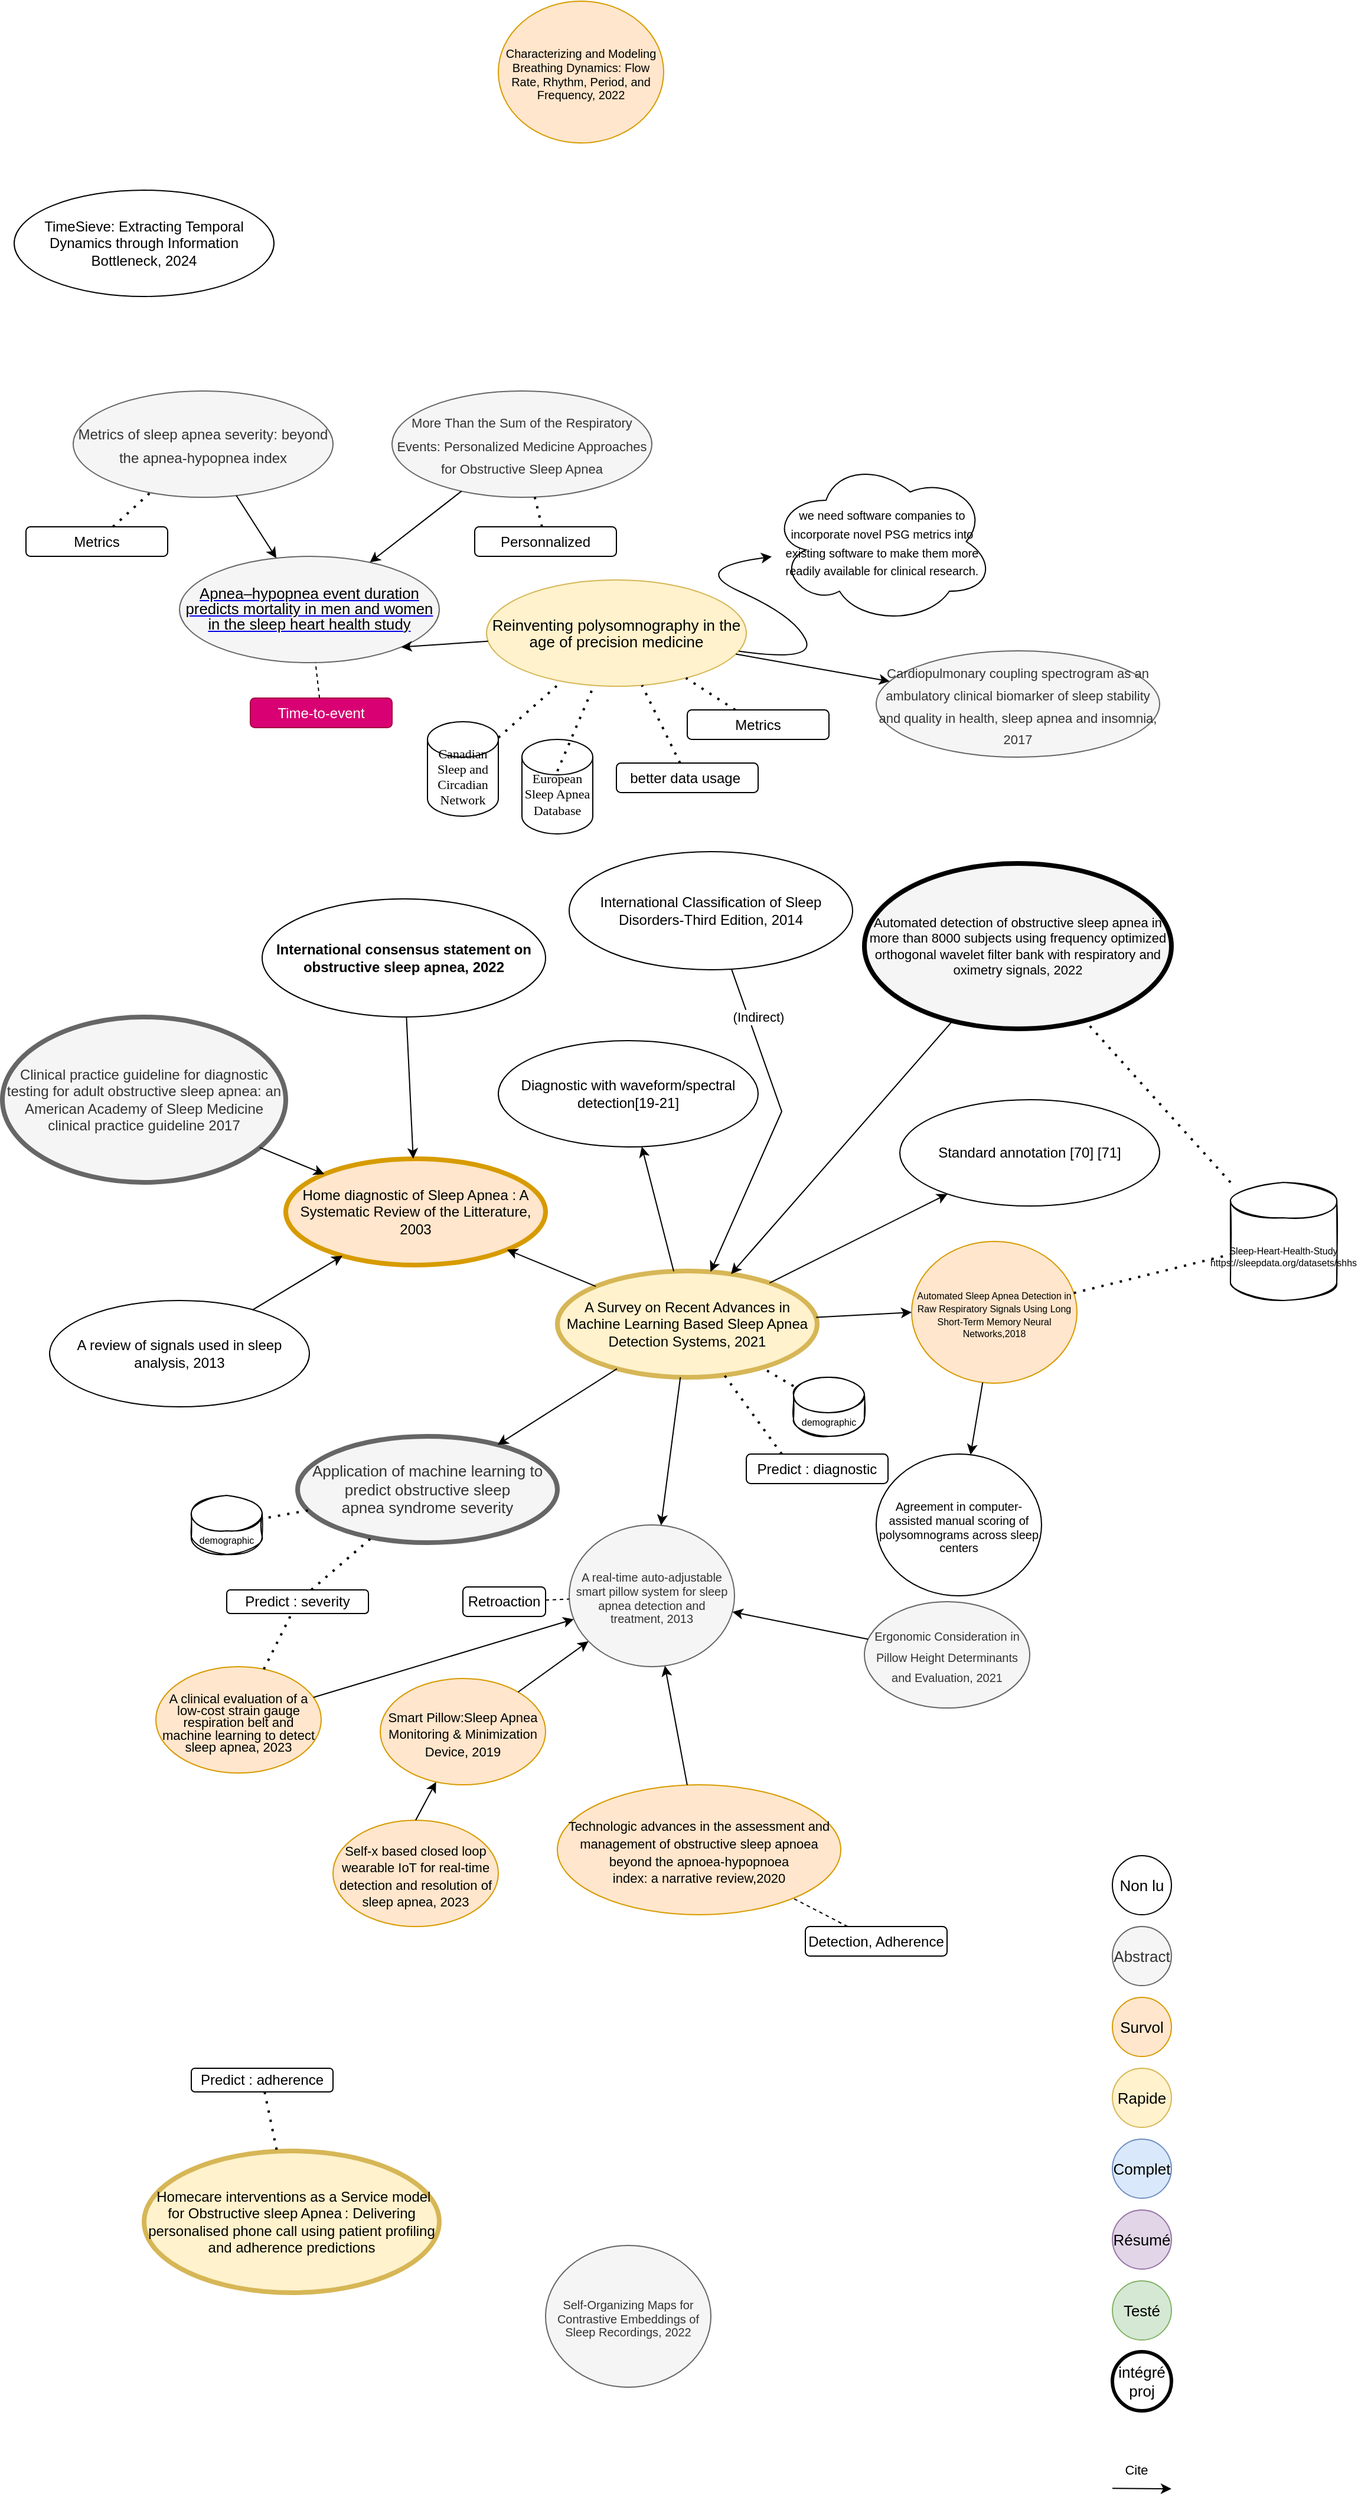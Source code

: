 <mxfile version="24.6.4" type="device">
  <diagram name="Page-1" id="ad52d381-51e7-2e0d-a935-2d0ddd2fd229">
    <mxGraphModel dx="1118" dy="1964" grid="1" gridSize="10" guides="1" tooltips="1" connect="1" arrows="1" fold="1" page="1" pageScale="1" pageWidth="1100" pageHeight="850" background="none" math="0" shadow="0">
      <root>
        <mxCell id="0" />
        <mxCell id="1" parent="0" />
        <mxCell id="2qFLCFtwBSNQnZVzGPH8-1" value="&lt;div style=&quot;font-size: 13px;&quot;&gt;&lt;font style=&quot;font-size: 13px;&quot;&gt;Application of machine learning to&lt;/font&gt;&lt;/div&gt;&lt;div style=&quot;font-size: 13px;&quot;&gt;&lt;font style=&quot;font-size: 13px;&quot;&gt;predict obstructive sleep&lt;/font&gt;&lt;/div&gt;&lt;div style=&quot;font-size: 13px;&quot;&gt;&lt;font style=&quot;font-size: 13px;&quot;&gt;apnea syndrome severity&lt;/font&gt;&lt;/div&gt;" style="ellipse;whiteSpace=wrap;html=1;fillColor=#f5f5f5;fontColor=#333333;strokeColor=#666666;shadow=0;strokeWidth=4;" parent="1" vertex="1">
          <mxGeometry x="290" y="565" width="220" height="90" as="geometry" />
        </mxCell>
        <mxCell id="2qFLCFtwBSNQnZVzGPH8-2" value="Predict : severity" style="rounded=1;whiteSpace=wrap;html=1;" parent="1" vertex="1">
          <mxGeometry x="230" y="695" width="120" height="20" as="geometry" />
        </mxCell>
        <mxCell id="2qFLCFtwBSNQnZVzGPH8-5" value="" style="endArrow=none;dashed=1;html=1;dashPattern=1 3;strokeWidth=2;rounded=0;" parent="1" source="2qFLCFtwBSNQnZVzGPH8-2" target="2qFLCFtwBSNQnZVzGPH8-1" edge="1">
          <mxGeometry width="50" height="50" relative="1" as="geometry">
            <mxPoint x="320" y="685" as="sourcePoint" />
            <mxPoint x="350" y="655" as="targetPoint" />
          </mxGeometry>
        </mxCell>
        <mxCell id="2qFLCFtwBSNQnZVzGPH8-7" value="Non lu" style="ellipse;whiteSpace=wrap;html=1;fontSize=13;" parent="1" vertex="1">
          <mxGeometry x="980" y="920" width="50" height="50" as="geometry" />
        </mxCell>
        <mxCell id="2qFLCFtwBSNQnZVzGPH8-8" value="Abstract" style="ellipse;whiteSpace=wrap;html=1;fontSize=13;fillColor=#f5f5f5;fontColor=#333333;strokeColor=#666666;" parent="1" vertex="1">
          <mxGeometry x="980" y="980" width="50" height="50" as="geometry" />
        </mxCell>
        <mxCell id="2qFLCFtwBSNQnZVzGPH8-9" value="Rapide" style="ellipse;whiteSpace=wrap;html=1;fontSize=13;fillColor=#fff2cc;strokeColor=#d6b656;" parent="1" vertex="1">
          <mxGeometry x="980" y="1100" width="50" height="50" as="geometry" />
        </mxCell>
        <mxCell id="2qFLCFtwBSNQnZVzGPH8-10" value="Complet" style="ellipse;whiteSpace=wrap;html=1;fontSize=13;fillColor=#dae8fc;strokeColor=#6c8ebf;" parent="1" vertex="1">
          <mxGeometry x="980" y="1160" width="50" height="50" as="geometry" />
        </mxCell>
        <mxCell id="2qFLCFtwBSNQnZVzGPH8-11" value="Résumé" style="ellipse;whiteSpace=wrap;html=1;fontSize=13;fillColor=#e1d5e7;strokeColor=#9673a6;" parent="1" vertex="1">
          <mxGeometry x="980" y="1220" width="50" height="50" as="geometry" />
        </mxCell>
        <mxCell id="2qFLCFtwBSNQnZVzGPH8-12" value="Testé" style="ellipse;whiteSpace=wrap;html=1;fontSize=13;fillColor=#d5e8d4;strokeColor=#82b366;" parent="1" vertex="1">
          <mxGeometry x="980" y="1280" width="50" height="50" as="geometry" />
        </mxCell>
        <mxCell id="2qFLCFtwBSNQnZVzGPH8-14" value="&lt;div style=&quot;&quot;&gt;A Survey on Recent Advances in Machine Learning Based Sleep Apnea Detection Systems, 2021&lt;br&gt;&lt;/div&gt;" style="ellipse;whiteSpace=wrap;html=1;shadow=0;fillColor=#fff2cc;strokeColor=#d6b656;strokeWidth=4;" parent="1" vertex="1">
          <mxGeometry x="510" y="425" width="220" height="90" as="geometry" />
        </mxCell>
        <mxCell id="2qFLCFtwBSNQnZVzGPH8-15" value="Predict : diagnostic" style="rounded=1;whiteSpace=wrap;html=1;" parent="1" vertex="1">
          <mxGeometry x="670" y="580" width="120" height="25" as="geometry" />
        </mxCell>
        <mxCell id="2qFLCFtwBSNQnZVzGPH8-16" value="" style="endArrow=none;dashed=1;html=1;dashPattern=1 3;strokeWidth=2;rounded=0;fontSize=13;exitX=0.25;exitY=0;exitDx=0;exitDy=0;" parent="1" source="2qFLCFtwBSNQnZVzGPH8-15" target="2qFLCFtwBSNQnZVzGPH8-14" edge="1">
          <mxGeometry width="50" height="50" relative="1" as="geometry">
            <mxPoint x="595" y="555" as="sourcePoint" />
            <mxPoint x="645" y="505" as="targetPoint" />
          </mxGeometry>
        </mxCell>
        <mxCell id="2qFLCFtwBSNQnZVzGPH8-18" value="" style="endArrow=classic;html=1;rounded=0;fontSize=13;" parent="1" source="2qFLCFtwBSNQnZVzGPH8-14" target="2qFLCFtwBSNQnZVzGPH8-1" edge="1">
          <mxGeometry width="50" height="50" relative="1" as="geometry">
            <mxPoint x="310" y="515" as="sourcePoint" />
            <mxPoint x="360" y="465" as="targetPoint" />
          </mxGeometry>
        </mxCell>
        <mxCell id="2qFLCFtwBSNQnZVzGPH8-23" value="demographic" style="shape=cylinder3;whiteSpace=wrap;html=1;boundedLbl=1;backgroundOutline=1;size=15;shadow=0;sketch=1;fontSize=8;fillColor=default;gradientColor=none;" parent="1" vertex="1">
          <mxGeometry x="200" y="615" width="60" height="50" as="geometry" />
        </mxCell>
        <mxCell id="2qFLCFtwBSNQnZVzGPH8-24" value="" style="endArrow=none;dashed=1;html=1;dashPattern=1 3;strokeWidth=2;rounded=0;fontSize=8;" parent="1" source="2qFLCFtwBSNQnZVzGPH8-1" target="2qFLCFtwBSNQnZVzGPH8-23" edge="1">
          <mxGeometry width="50" height="50" relative="1" as="geometry">
            <mxPoint x="219.289" y="660" as="sourcePoint" />
            <mxPoint x="219.289" y="610" as="targetPoint" />
          </mxGeometry>
        </mxCell>
        <mxCell id="2qFLCFtwBSNQnZVzGPH8-25" value="demographic" style="shape=cylinder3;whiteSpace=wrap;html=1;boundedLbl=1;backgroundOutline=1;size=15;shadow=0;sketch=1;fontSize=8;fillColor=default;gradientColor=none;" parent="1" vertex="1">
          <mxGeometry x="710" y="515" width="60" height="50" as="geometry" />
        </mxCell>
        <mxCell id="2qFLCFtwBSNQnZVzGPH8-26" value="" style="endArrow=none;dashed=1;html=1;dashPattern=1 3;strokeWidth=2;rounded=0;fontSize=8;" parent="1" source="2qFLCFtwBSNQnZVzGPH8-25" target="2qFLCFtwBSNQnZVzGPH8-14" edge="1">
          <mxGeometry width="50" height="50" relative="1" as="geometry">
            <mxPoint x="530" y="715" as="sourcePoint" />
            <mxPoint x="580" y="665" as="targetPoint" />
          </mxGeometry>
        </mxCell>
        <mxCell id="2qFLCFtwBSNQnZVzGPH8-29" value="Survol" style="ellipse;whiteSpace=wrap;html=1;fontSize=13;fillColor=#ffe6cc;strokeColor=#d79b00;" parent="1" vertex="1">
          <mxGeometry x="980" y="1040" width="50" height="50" as="geometry" />
        </mxCell>
        <mxCell id="svLr33NQ2NeaOA_6RIRE-1" value="&lt;div style=&quot;&quot;&gt;Home diagnostic of Sleep Apnea : A Systematic Review of the Litterature, 2003&lt;br&gt;&lt;/div&gt;" style="ellipse;whiteSpace=wrap;html=1;shadow=0;fillColor=#ffe6cc;strokeColor=#d79b00;strokeWidth=4;" parent="1" vertex="1">
          <mxGeometry x="280" y="330" width="220" height="90" as="geometry" />
        </mxCell>
        <mxCell id="svLr33NQ2NeaOA_6RIRE-4" value="" style="endArrow=classic;html=1;rounded=0;" parent="1" source="2qFLCFtwBSNQnZVzGPH8-14" target="svLr33NQ2NeaOA_6RIRE-1" edge="1">
          <mxGeometry width="50" height="50" relative="1" as="geometry">
            <mxPoint x="460" y="420" as="sourcePoint" />
            <mxPoint x="700" y="400" as="targetPoint" />
          </mxGeometry>
        </mxCell>
        <mxCell id="svLr33NQ2NeaOA_6RIRE-5" value="&lt;div style=&quot;&quot;&gt;Diagnostic with waveform/spectral detection[19-21]&lt;br&gt;&lt;/div&gt;" style="ellipse;whiteSpace=wrap;html=1;shadow=0;" parent="1" vertex="1">
          <mxGeometry x="460" y="230" width="220" height="90" as="geometry" />
        </mxCell>
        <mxCell id="svLr33NQ2NeaOA_6RIRE-6" value="" style="endArrow=classic;html=1;rounded=0;" parent="1" source="2qFLCFtwBSNQnZVzGPH8-14" target="svLr33NQ2NeaOA_6RIRE-5" edge="1">
          <mxGeometry width="50" height="50" relative="1" as="geometry">
            <mxPoint x="592.814" y="437.649" as="sourcePoint" />
            <mxPoint x="557.259" y="397.34" as="targetPoint" />
          </mxGeometry>
        </mxCell>
        <mxCell id="svLr33NQ2NeaOA_6RIRE-7" value="&lt;div style=&quot;&quot;&gt;Standard annotation [70] [71]&lt;br&gt;&lt;/div&gt;" style="ellipse;whiteSpace=wrap;html=1;shadow=0;" parent="1" vertex="1">
          <mxGeometry x="800" y="280" width="220" height="90" as="geometry" />
        </mxCell>
        <mxCell id="svLr33NQ2NeaOA_6RIRE-8" value="" style="endArrow=classic;html=1;rounded=0;" parent="1" source="2qFLCFtwBSNQnZVzGPH8-14" target="svLr33NQ2NeaOA_6RIRE-7" edge="1">
          <mxGeometry width="50" height="50" relative="1" as="geometry">
            <mxPoint x="690" y="450" as="sourcePoint" />
            <mxPoint x="740" y="400" as="targetPoint" />
          </mxGeometry>
        </mxCell>
        <mxCell id="IUynCLUEa05PPwKCIfmS-1" value="&lt;div style=&quot;line-height: 20%;&quot;&gt;&lt;h1 style=&quot;line-height: 20%;&quot; class=&quot;document-title text-2xl-md-lh&quot;&gt;&lt;font style=&quot;font-weight: normal; font-size: 8px;&quot;&gt;Automated Sleep Apnea Detection in Raw Respiratory Signals Using Long Short-Term Memory Neural Networks,2018&lt;/font&gt;&lt;/h1&gt;&lt;/div&gt;" style="ellipse;whiteSpace=wrap;html=1;shadow=0;align=center;fillColor=#ffe6cc;strokeColor=#d79b00;" parent="1" vertex="1">
          <mxGeometry x="810" y="400" width="140" height="120" as="geometry" />
        </mxCell>
        <mxCell id="IUynCLUEa05PPwKCIfmS-2" value="" style="endArrow=classic;html=1;rounded=0;entryX=0;entryY=0.5;entryDx=0;entryDy=0;" parent="1" source="2qFLCFtwBSNQnZVzGPH8-14" target="IUynCLUEa05PPwKCIfmS-1" edge="1">
          <mxGeometry width="50" height="50" relative="1" as="geometry">
            <mxPoint x="682.552" y="440.468" as="sourcePoint" />
            <mxPoint x="757.283" y="384.496" as="targetPoint" />
          </mxGeometry>
        </mxCell>
        <mxCell id="IUynCLUEa05PPwKCIfmS-4" value="Sleep-Heart-Health-Study&lt;br&gt;https://sleepdata.org/datasets/shhs" style="shape=cylinder3;whiteSpace=wrap;html=1;boundedLbl=1;backgroundOutline=1;size=15;shadow=0;sketch=1;fontSize=8;fillColor=default;gradientColor=none;" parent="1" vertex="1">
          <mxGeometry x="1080" y="350" width="90" height="100" as="geometry" />
        </mxCell>
        <mxCell id="IUynCLUEa05PPwKCIfmS-5" value="" style="endArrow=none;dashed=1;html=1;dashPattern=1 3;strokeWidth=2;rounded=0;fontSize=8;" parent="1" source="IUynCLUEa05PPwKCIfmS-1" target="IUynCLUEa05PPwKCIfmS-4" edge="1">
          <mxGeometry width="50" height="50" relative="1" as="geometry">
            <mxPoint x="910" y="600" as="sourcePoint" />
            <mxPoint x="960" y="550" as="targetPoint" />
          </mxGeometry>
        </mxCell>
        <mxCell id="IUynCLUEa05PPwKCIfmS-6" value="intégré&lt;br&gt;proj" style="ellipse;whiteSpace=wrap;html=1;fontSize=13;strokeWidth=3;" parent="1" vertex="1">
          <mxGeometry x="980" y="1340" width="50" height="50" as="geometry" />
        </mxCell>
        <mxCell id="IUynCLUEa05PPwKCIfmS-10" value="&lt;div style=&quot;line-height: 28%;&quot;&gt;&lt;h1 style=&quot;line-height: 28%;&quot; class=&quot;document-title text-2xl-md-lh&quot;&gt;&lt;font style=&quot;font-size: 10px; font-weight: normal;&quot;&gt;Agreement in computer-assisted manual scoring of polysomnograms across sleep centers&lt;/font&gt;&lt;br&gt;&lt;/h1&gt;&lt;/div&gt;" style="ellipse;whiteSpace=wrap;html=1;shadow=0;align=center;" parent="1" vertex="1">
          <mxGeometry x="780" y="580" width="140" height="120" as="geometry" />
        </mxCell>
        <mxCell id="IUynCLUEa05PPwKCIfmS-11" value="" style="endArrow=classic;html=1;rounded=0;" parent="1" source="IUynCLUEa05PPwKCIfmS-1" target="IUynCLUEa05PPwKCIfmS-10" edge="1">
          <mxGeometry width="50" height="50" relative="1" as="geometry">
            <mxPoint x="739.148" y="474.411" as="sourcePoint" />
            <mxPoint x="820" y="470" as="targetPoint" />
          </mxGeometry>
        </mxCell>
        <mxCell id="r7IJiQC3CwLekN_o84LE-1" value="&lt;div style=&quot;&quot;&gt;&amp;nbsp;Homecare interventions as a Service model for Obstructive sleep Apnea : Delivering personalised phone call using patient profiling and adherence predictions&lt;br&gt;&lt;/div&gt;" style="ellipse;whiteSpace=wrap;html=1;fillColor=#fff2cc;strokeColor=#d6b656;shadow=0;strokeWidth=4;" parent="1" vertex="1">
          <mxGeometry x="160" y="1170" width="250" height="120" as="geometry" />
        </mxCell>
        <mxCell id="r7IJiQC3CwLekN_o84LE-2" value="Predict : adherence" style="rounded=1;whiteSpace=wrap;html=1;" parent="1" vertex="1">
          <mxGeometry x="200" y="1100" width="120" height="20" as="geometry" />
        </mxCell>
        <mxCell id="r7IJiQC3CwLekN_o84LE-3" value="" style="endArrow=none;dashed=1;html=1;dashPattern=1 3;strokeWidth=2;rounded=0;" parent="1" source="IUynCLUEa05PPwKCIfmS-4" target="BTIZOSdXw6bUIAzQ4Esy-2" edge="1">
          <mxGeometry width="50" height="50" relative="1" as="geometry">
            <mxPoint x="1110" y="370" as="sourcePoint" />
            <mxPoint x="1160" y="320" as="targetPoint" />
          </mxGeometry>
        </mxCell>
        <mxCell id="r7IJiQC3CwLekN_o84LE-4" value="" style="endArrow=none;dashed=1;html=1;dashPattern=1 3;strokeWidth=2;rounded=0;" parent="1" source="r7IJiQC3CwLekN_o84LE-2" target="r7IJiQC3CwLekN_o84LE-1" edge="1">
          <mxGeometry width="50" height="50" relative="1" as="geometry">
            <mxPoint x="275" y="1050" as="sourcePoint" />
            <mxPoint x="325" y="1000" as="targetPoint" />
          </mxGeometry>
        </mxCell>
        <mxCell id="r7IJiQC3CwLekN_o84LE-6" value="&lt;div style=&quot;&quot;&gt;Clinical practice guideline for diagnostic testing for adult obstructive sleep apnea: an American Academy of Sleep Medicine clinical practice guideline 2017&lt;br&gt;&lt;/div&gt;" style="ellipse;whiteSpace=wrap;html=1;shadow=0;fillColor=#f5f5f5;fontColor=#333333;strokeColor=#666666;strokeWidth=4;" parent="1" vertex="1">
          <mxGeometry x="40" y="210" width="240" height="140" as="geometry" />
        </mxCell>
        <mxCell id="r7IJiQC3CwLekN_o84LE-7" value="" style="endArrow=classic;html=1;rounded=0;" parent="1" source="r7IJiQC3CwLekN_o84LE-6" target="svLr33NQ2NeaOA_6RIRE-1" edge="1">
          <mxGeometry width="50" height="50" relative="1" as="geometry">
            <mxPoint x="790" y="770" as="sourcePoint" />
            <mxPoint x="840" y="720" as="targetPoint" />
          </mxGeometry>
        </mxCell>
        <mxCell id="r7IJiQC3CwLekN_o84LE-10" value="&lt;div style=&quot;&quot;&gt;A review of signals used in sleep analysis, 2013&lt;br&gt;&lt;/div&gt;" style="ellipse;whiteSpace=wrap;html=1;shadow=0;" parent="1" vertex="1">
          <mxGeometry x="80" y="450" width="220" height="90" as="geometry" />
        </mxCell>
        <mxCell id="r7IJiQC3CwLekN_o84LE-11" value="" style="endArrow=classic;html=1;rounded=0;" parent="1" source="r7IJiQC3CwLekN_o84LE-10" target="svLr33NQ2NeaOA_6RIRE-1" edge="1">
          <mxGeometry width="50" height="50" relative="1" as="geometry">
            <mxPoint x="340" y="520" as="sourcePoint" />
            <mxPoint x="390" y="470" as="targetPoint" />
          </mxGeometry>
        </mxCell>
        <mxCell id="r7IJiQC3CwLekN_o84LE-12" value="" style="endArrow=classic;html=1;rounded=0;" parent="1" edge="1">
          <mxGeometry width="50" height="50" relative="1" as="geometry">
            <mxPoint x="979.998" y="1455.673" as="sourcePoint" />
            <mxPoint x="1030" y="1456" as="targetPoint" />
          </mxGeometry>
        </mxCell>
        <mxCell id="r7IJiQC3CwLekN_o84LE-13" value="Cite" style="edgeLabel;html=1;align=center;verticalAlign=middle;resizable=0;points=[];" parent="r7IJiQC3CwLekN_o84LE-12" vertex="1" connectable="0">
          <mxGeometry x="0.442" y="1" relative="1" as="geometry">
            <mxPoint x="-16" y="-15" as="offset" />
          </mxGeometry>
        </mxCell>
        <mxCell id="r7IJiQC3CwLekN_o84LE-15" value="&lt;div style=&quot;&quot;&gt;&lt;b&gt;International consensus statement on obstructive sleep apnea, 2022&lt;/b&gt;&lt;br&gt;&lt;/div&gt;" style="ellipse;whiteSpace=wrap;html=1;shadow=0;" parent="1" vertex="1">
          <mxGeometry x="260" y="110" width="240" height="100" as="geometry" />
        </mxCell>
        <mxCell id="r7IJiQC3CwLekN_o84LE-16" value="" style="endArrow=classic;html=1;rounded=0;" parent="1" source="r7IJiQC3CwLekN_o84LE-15" target="svLr33NQ2NeaOA_6RIRE-1" edge="1">
          <mxGeometry width="50" height="50" relative="1" as="geometry">
            <mxPoint x="740" y="740" as="sourcePoint" />
            <mxPoint x="790" y="690" as="targetPoint" />
          </mxGeometry>
        </mxCell>
        <mxCell id="r7IJiQC3CwLekN_o84LE-18" value="&lt;div style=&quot;line-height: 28%;&quot;&gt;&lt;h1 style=&quot;line-height: 28%;&quot; class=&quot;document-title text-2xl-md-lh&quot;&gt;&lt;font style=&quot;font-size: 10px; font-weight: normal;&quot;&gt;A real-time auto-adjustable smart pillow system for sleep apnea detection and treatment, 2013&lt;/font&gt;&lt;/h1&gt;&lt;/div&gt;" style="ellipse;whiteSpace=wrap;html=1;shadow=0;align=center;fillColor=#f5f5f5;fontColor=#333333;strokeColor=#666666;" parent="1" vertex="1">
          <mxGeometry x="520" y="640" width="140" height="120" as="geometry" />
        </mxCell>
        <mxCell id="r7IJiQC3CwLekN_o84LE-19" value="Retroaction" style="rounded=1;whiteSpace=wrap;html=1;" parent="1" vertex="1">
          <mxGeometry x="430" y="692.5" width="70" height="25" as="geometry" />
        </mxCell>
        <mxCell id="r7IJiQC3CwLekN_o84LE-20" style="edgeStyle=orthogonalEdgeStyle;rounded=0;orthogonalLoop=1;jettySize=auto;html=1;exitX=0.5;exitY=1;exitDx=0;exitDy=0;" parent="1" source="r7IJiQC3CwLekN_o84LE-19" target="r7IJiQC3CwLekN_o84LE-19" edge="1">
          <mxGeometry relative="1" as="geometry" />
        </mxCell>
        <mxCell id="r7IJiQC3CwLekN_o84LE-21" value="" style="endArrow=none;dashed=1;html=1;rounded=0;" parent="1" source="r7IJiQC3CwLekN_o84LE-19" target="r7IJiQC3CwLekN_o84LE-18" edge="1">
          <mxGeometry width="50" height="50" relative="1" as="geometry">
            <mxPoint x="740" y="730" as="sourcePoint" />
            <mxPoint x="790" y="680" as="targetPoint" />
          </mxGeometry>
        </mxCell>
        <mxCell id="r7IJiQC3CwLekN_o84LE-22" value="" style="endArrow=classic;html=1;rounded=0;" parent="1" source="2qFLCFtwBSNQnZVzGPH8-14" target="r7IJiQC3CwLekN_o84LE-18" edge="1">
          <mxGeometry width="50" height="50" relative="1" as="geometry">
            <mxPoint x="740" y="730" as="sourcePoint" />
            <mxPoint x="790" y="680" as="targetPoint" />
          </mxGeometry>
        </mxCell>
        <mxCell id="NlWR6yf5Z0yDWORlClu8-1" value="&lt;p style=&quot;line-height: 90%;&quot;&gt;&lt;/p&gt;&lt;div style=&quot;line-height: 70%;&quot;&gt;&lt;h1 class=&quot;wi-article-title article-title-main accessible-content-title at-articleTitle&quot; style=&quot;line-height: 70%;&quot;&gt;&lt;span style=&quot;font-weight: normal;&quot;&gt;&lt;font style=&quot;font-size: 12px;&quot;&gt;Metrics of sleep apnea severity: beyond the apnea-hypopnea index&lt;/font&gt;&lt;/span&gt;&lt;/h1&gt;&lt;/div&gt;&lt;p&gt;&lt;/p&gt;" style="ellipse;html=1;shadow=0;fontSize=11;fontStyle=0;spacing=0;whiteSpace=wrap;strokeWidth=1;fillColor=#f5f5f5;fontColor=#333333;strokeColor=#666666;" parent="1" vertex="1">
          <mxGeometry x="100" y="-320" width="220" height="90" as="geometry" />
        </mxCell>
        <mxCell id="NlWR6yf5Z0yDWORlClu8-2" value="&lt;p style=&quot;line-height: 90%;&quot;&gt;&lt;/p&gt;&lt;div style=&quot;line-height: 70%;&quot;&gt;&lt;h3 style=&quot;line-height: 100%;&quot; class=&quot;gs_rt&quot;&gt;&lt;a data-clk-atid=&quot;H0crOFzjOHgJ&quot; data-clk=&quot;hl=fr&amp;amp;sa=T&amp;amp;ct=res&amp;amp;cd=8&amp;amp;d=8662923868466005791&amp;amp;ei=qqPrY_LQEI3WyQSvgJyIDQ&quot; href=&quot;https://www.atsjournals.org/doi/abs/10.116/rccm.201804-0758OC&quot; id=&quot;H0crOFzjOHgJ&quot;&gt;&lt;font style=&quot;font-weight: normal;&quot; color=&quot;#000000&quot;&gt;Apnea–hypopnea event duration predicts mortality in men and women in the sleep heart health study&lt;/font&gt;&lt;/a&gt;&lt;/h3&gt;&lt;/div&gt;&lt;p&gt;&lt;/p&gt;" style="ellipse;html=1;shadow=0;fontSize=11;fontStyle=0;spacing=0;whiteSpace=wrap;strokeWidth=1;fillColor=#f5f5f5;fontColor=#333333;strokeColor=#666666;" parent="1" vertex="1">
          <mxGeometry x="190" y="-180" width="220" height="90" as="geometry" />
        </mxCell>
        <mxCell id="NlWR6yf5Z0yDWORlClu8-3" value="" style="endArrow=classic;html=1;rounded=0;" parent="1" source="NlWR6yf5Z0yDWORlClu8-1" target="NlWR6yf5Z0yDWORlClu8-2" edge="1">
          <mxGeometry width="50" height="50" relative="1" as="geometry">
            <mxPoint x="102.674" y="200.495" as="sourcePoint" />
            <mxPoint x="177.111" y="144.457" as="targetPoint" />
          </mxGeometry>
        </mxCell>
        <mxCell id="NlWR6yf5Z0yDWORlClu8-4" value="Time-to-event" style="rounded=1;whiteSpace=wrap;html=1;fillColor=#d80073;strokeColor=#A50040;fontColor=#ffffff;" parent="1" vertex="1">
          <mxGeometry x="250" y="-60" width="120" height="25" as="geometry" />
        </mxCell>
        <mxCell id="NlWR6yf5Z0yDWORlClu8-5" value="" style="endArrow=none;dashed=1;html=1;rounded=0;fontSize=12;fontColor=#000000;" parent="1" source="NlWR6yf5Z0yDWORlClu8-4" target="NlWR6yf5Z0yDWORlClu8-2" edge="1">
          <mxGeometry width="50" height="50" relative="1" as="geometry">
            <mxPoint x="140" y="-30" as="sourcePoint" />
            <mxPoint x="190" y="-80" as="targetPoint" />
          </mxGeometry>
        </mxCell>
        <mxCell id="NlWR6yf5Z0yDWORlClu8-6" value="&lt;p style=&quot;line-height: 90%;&quot;&gt;&lt;/p&gt;&lt;div style=&quot;line-height: 75%;&quot;&gt;&lt;h1 style=&quot;line-height: 75%;&quot;&gt;&lt;font style=&quot;font-weight: normal; font-size: 11px;&quot;&gt;More Than the Sum of the Respiratory Events: Personalized Medicine Approaches for Obstructive Sleep Apnea&lt;/font&gt;&lt;/h1&gt;&lt;/div&gt;&lt;p&gt;&lt;/p&gt;" style="ellipse;html=1;shadow=0;fontSize=11;fontStyle=0;spacing=0;whiteSpace=wrap;strokeWidth=1;fillColor=#f5f5f5;fontColor=#333333;strokeColor=#666666;" parent="1" vertex="1">
          <mxGeometry x="370" y="-320" width="220" height="90" as="geometry" />
        </mxCell>
        <mxCell id="NlWR6yf5Z0yDWORlClu8-7" value="" style="endArrow=classic;html=1;rounded=0;" parent="1" source="NlWR6yf5Z0yDWORlClu8-6" target="NlWR6yf5Z0yDWORlClu8-2" edge="1">
          <mxGeometry width="50" height="50" relative="1" as="geometry">
            <mxPoint x="247.977" y="-221.48" as="sourcePoint" />
            <mxPoint x="282.106" y="-168.529" as="targetPoint" />
          </mxGeometry>
        </mxCell>
        <mxCell id="NlWR6yf5Z0yDWORlClu8-8" value="Metrics" style="rounded=1;whiteSpace=wrap;html=1;" parent="1" vertex="1">
          <mxGeometry x="60" y="-205" width="120" height="25" as="geometry" />
        </mxCell>
        <mxCell id="NlWR6yf5Z0yDWORlClu8-9" value="" style="endArrow=none;dashed=1;html=1;dashPattern=1 3;strokeWidth=2;rounded=0;fontSize=11;fontColor=#000000;" parent="1" source="NlWR6yf5Z0yDWORlClu8-8" target="NlWR6yf5Z0yDWORlClu8-1" edge="1">
          <mxGeometry width="50" height="50" relative="1" as="geometry">
            <mxPoint x="150" y="-220" as="sourcePoint" />
            <mxPoint x="150" y="-250" as="targetPoint" />
          </mxGeometry>
        </mxCell>
        <mxCell id="NlWR6yf5Z0yDWORlClu8-10" value="Personnalized" style="rounded=1;whiteSpace=wrap;html=1;" parent="1" vertex="1">
          <mxGeometry x="440" y="-205" width="120" height="25" as="geometry" />
        </mxCell>
        <mxCell id="NlWR6yf5Z0yDWORlClu8-11" value="" style="endArrow=none;dashed=1;html=1;dashPattern=1 3;strokeWidth=2;rounded=0;fontSize=11;fontColor=#000000;" parent="1" source="NlWR6yf5Z0yDWORlClu8-10" target="NlWR6yf5Z0yDWORlClu8-6" edge="1">
          <mxGeometry width="50" height="50" relative="1" as="geometry">
            <mxPoint x="480" y="-210" as="sourcePoint" />
            <mxPoint x="530" y="-260" as="targetPoint" />
          </mxGeometry>
        </mxCell>
        <mxCell id="NlWR6yf5Z0yDWORlClu8-12" value="&lt;p style=&quot;line-height: 90%; font-size: 13px;&quot;&gt;&lt;/p&gt;&lt;div style=&quot;line-height: 103%; font-size: 13px;&quot;&gt;&lt;h1 style=&quot;line-height: 103%; font-size: 13px;&quot; class=&quot;Head u-font-gulliver u-h2 u-margin-s-ver&quot; id=&quot;screen-reader-main-title&quot;&gt;&lt;span style=&quot;font-size: 13px; font-weight: normal;&quot;&gt;&lt;font style=&quot;font-size: 13px;&quot;&gt;Reinventing polysomnography in the age of precision medicine&lt;/font&gt;&lt;/span&gt;&lt;/h1&gt;&lt;/div&gt;&lt;p style=&quot;font-size: 13px;&quot;&gt;&lt;/p&gt;" style="ellipse;html=1;shadow=0;fontSize=13;fontStyle=1;spacing=0;whiteSpace=wrap;strokeWidth=1;fillColor=#fff2cc;strokeColor=#d6b656;" parent="1" vertex="1">
          <mxGeometry x="450" y="-160" width="220" height="90" as="geometry" />
        </mxCell>
        <mxCell id="NlWR6yf5Z0yDWORlClu8-13" value="" style="endArrow=classic;html=1;rounded=0;fontSize=13;fontColor=#000000;entryX=1;entryY=1;entryDx=0;entryDy=0;" parent="1" source="NlWR6yf5Z0yDWORlClu8-12" target="NlWR6yf5Z0yDWORlClu8-2" edge="1">
          <mxGeometry width="50" height="50" relative="1" as="geometry">
            <mxPoint x="475" y="70" as="sourcePoint" />
            <mxPoint x="525" y="20" as="targetPoint" />
          </mxGeometry>
        </mxCell>
        <mxCell id="NlWR6yf5Z0yDWORlClu8-14" value="better data usage&amp;nbsp;" style="rounded=1;whiteSpace=wrap;html=1;" parent="1" vertex="1">
          <mxGeometry x="560" y="-5" width="120" height="25" as="geometry" />
        </mxCell>
        <mxCell id="NlWR6yf5Z0yDWORlClu8-15" value="" style="endArrow=none;dashed=1;html=1;dashPattern=1 3;strokeWidth=2;rounded=0;fontSize=13;fontColor=#000000;" parent="1" source="NlWR6yf5Z0yDWORlClu8-14" target="NlWR6yf5Z0yDWORlClu8-12" edge="1">
          <mxGeometry width="50" height="50" relative="1" as="geometry">
            <mxPoint x="542.857" y="-40" as="sourcePoint" />
            <mxPoint x="620" y="-50" as="targetPoint" />
          </mxGeometry>
        </mxCell>
        <mxCell id="NlWR6yf5Z0yDWORlClu8-16" value="Metrics" style="rounded=1;whiteSpace=wrap;html=1;" parent="1" vertex="1">
          <mxGeometry x="620" y="-50" width="120" height="25" as="geometry" />
        </mxCell>
        <mxCell id="NlWR6yf5Z0yDWORlClu8-17" value="" style="endArrow=none;dashed=1;html=1;dashPattern=1 3;strokeWidth=2;rounded=0;fontSize=13;fontColor=#000000;" parent="1" source="NlWR6yf5Z0yDWORlClu8-16" target="NlWR6yf5Z0yDWORlClu8-12" edge="1">
          <mxGeometry width="50" height="50" relative="1" as="geometry">
            <mxPoint x="590" y="-50" as="sourcePoint" />
            <mxPoint x="640" y="-100" as="targetPoint" />
          </mxGeometry>
        </mxCell>
        <mxCell id="NlWR6yf5Z0yDWORlClu8-19" value="" style="curved=1;endArrow=classic;html=1;rounded=0;fontSize=13;fontColor=#000000;" parent="1" source="NlWR6yf5Z0yDWORlClu8-12" target="NlWR6yf5Z0yDWORlClu8-20" edge="1">
          <mxGeometry width="50" height="50" relative="1" as="geometry">
            <mxPoint x="620" y="-120" as="sourcePoint" />
            <mxPoint x="680" y="-164.706" as="targetPoint" />
            <Array as="points">
              <mxPoint x="730" y="-90" />
              <mxPoint x="710" y="-130" />
              <mxPoint x="620" y="-170" />
            </Array>
          </mxGeometry>
        </mxCell>
        <mxCell id="NlWR6yf5Z0yDWORlClu8-20" value="&lt;font style=&quot;font-size: 10px;&quot;&gt;we need software companies to incorporate novel PSG metrics into existing software to make them more readily available for clinical research.&lt;/font&gt;" style="ellipse;shape=cloud;whiteSpace=wrap;html=1;strokeWidth=1;fontSize=13;fontColor=#000000;" parent="1" vertex="1">
          <mxGeometry x="690" y="-262.5" width="190" height="140" as="geometry" />
        </mxCell>
        <mxCell id="NlWR6yf5Z0yDWORlClu8-21" value="&lt;p style=&quot;line-height: 90%; font-size: 13px;&quot;&gt;&lt;/p&gt;&lt;div style=&quot;line-height: 53%;&quot;&gt;&lt;h1 style=&quot;line-height: 53%;&quot; class=&quot;Head u-font-gulliver u-h2 u-margin-s-ver&quot; id=&quot;screen-reader-main-title&quot;&gt;&lt;font style=&quot;font-size: 11px; font-weight: normal;&quot;&gt;Cardiopulmonary coupling spectrogram as an ambulatory clinical biomarker of sleep stability and quality in health, sleep apnea and insomnia, 2017&lt;/font&gt;&lt;br&gt;&lt;/h1&gt;&lt;/div&gt;&lt;p style=&quot;font-size: 13px;&quot;&gt;&lt;/p&gt;" style="ellipse;html=1;shadow=0;fontSize=13;fontStyle=0;spacing=0;whiteSpace=wrap;strokeWidth=1;fillColor=#f5f5f5;fontColor=#333333;strokeColor=#666666;" parent="1" vertex="1">
          <mxGeometry x="780" y="-100" width="240" height="90" as="geometry" />
        </mxCell>
        <mxCell id="NlWR6yf5Z0yDWORlClu8-22" value="" style="endArrow=classic;html=1;rounded=0;fontSize=11;fontColor=#000000;" parent="1" source="NlWR6yf5Z0yDWORlClu8-12" target="NlWR6yf5Z0yDWORlClu8-21" edge="1">
          <mxGeometry width="50" height="50" relative="1" as="geometry">
            <mxPoint x="770" y="190" as="sourcePoint" />
            <mxPoint x="820" y="140" as="targetPoint" />
          </mxGeometry>
        </mxCell>
        <mxCell id="NlWR6yf5Z0yDWORlClu8-23" value="&#xa;&lt;span id=&quot;page433R_mcid0&quot; class=&quot;markedContent&quot;&gt;&lt;span dir=&quot;ltr&quot; role=&quot;presentation&quot; style=&quot;left: calc(var(--scale-factor)*469.07px); top: calc(var(--scale-factor)*76.51px); font-size: calc(var(--scale-factor)*10.51px); font-family: serif; transform: scaleX(0.951);&quot;&gt;Canadian&lt;/span&gt;&lt;br role=&quot;presentation&quot;&gt;&lt;span dir=&quot;ltr&quot; role=&quot;presentation&quot; style=&quot;left: calc(var(--scale-factor)*150.00px); top: calc(var(--scale-factor)*90.51px); font-size: calc(var(--scale-factor)*10.51px); font-family: serif; transform: scaleX(0.951);&quot;&gt;Sleep and Circadian Network&lt;/span&gt;&lt;/span&gt;&#xa;&#xa;" style="shape=cylinder3;whiteSpace=wrap;html=1;boundedLbl=1;backgroundOutline=1;size=15;strokeWidth=1;fontSize=11;fontColor=#000000;" parent="1" vertex="1">
          <mxGeometry x="400" y="-40" width="60" height="80" as="geometry" />
        </mxCell>
        <mxCell id="NlWR6yf5Z0yDWORlClu8-24" value="" style="endArrow=none;dashed=1;html=1;dashPattern=1 3;strokeWidth=2;rounded=0;fontSize=11;fontColor=#000000;" parent="1" source="NlWR6yf5Z0yDWORlClu8-23" target="NlWR6yf5Z0yDWORlClu8-12" edge="1">
          <mxGeometry width="50" height="50" relative="1" as="geometry">
            <mxPoint x="770" y="160" as="sourcePoint" />
            <mxPoint x="820" y="110" as="targetPoint" />
          </mxGeometry>
        </mxCell>
        <mxCell id="NlWR6yf5Z0yDWORlClu8-25" value="&#xa;&lt;span id=&quot;page433R_mcid2&quot; class=&quot;markedContent&quot;&gt;&lt;span dir=&quot;ltr&quot; role=&quot;presentation&quot; style=&quot;left: calc(var(--scale-factor)*230.54px); top: calc(var(--scale-factor)*146.90px); font-size: calc(var(--scale-factor)*10.00px); font-family: serif; transform: scaleX(0.999);&quot;&gt;European Sleep Apnea Database &lt;/span&gt;&lt;/span&gt;&#xa;&#xa;" style="shape=cylinder3;whiteSpace=wrap;html=1;boundedLbl=1;backgroundOutline=1;size=15;strokeWidth=1;fontSize=11;fontColor=#000000;" parent="1" vertex="1">
          <mxGeometry x="480" y="-25" width="60" height="80" as="geometry" />
        </mxCell>
        <mxCell id="NlWR6yf5Z0yDWORlClu8-26" value="" style="endArrow=none;dashed=1;html=1;dashPattern=1 3;strokeWidth=2;rounded=0;fontSize=11;fontColor=#000000;exitX=0.5;exitY=0.336;exitDx=0;exitDy=0;exitPerimeter=0;" parent="1" source="NlWR6yf5Z0yDWORlClu8-25" target="NlWR6yf5Z0yDWORlClu8-12" edge="1">
          <mxGeometry width="50" height="50" relative="1" as="geometry">
            <mxPoint x="530" y="-30" as="sourcePoint" />
            <mxPoint x="580" y="-80" as="targetPoint" />
          </mxGeometry>
        </mxCell>
        <mxCell id="3RpPMezvQt_zFxOXLZJK-1" value="&lt;div style=&quot;line-height: 52%;&quot;&gt;&lt;h1 style=&quot;line-height: 52%;&quot; class=&quot;title hypothesis_container&quot;&gt;&lt;font style=&quot;font-size: 10px; font-weight: normal;&quot;&gt;Ergonomic Consideration in Pillow Height Determinants and Evaluation, 2021&lt;/font&gt;&lt;/h1&gt;&lt;/div&gt;" style="ellipse;whiteSpace=wrap;html=1;shadow=0;align=center;fillColor=#f5f5f5;fontColor=#333333;strokeColor=#666666;" parent="1" vertex="1">
          <mxGeometry x="770" y="705" width="140" height="90" as="geometry" />
        </mxCell>
        <mxCell id="3RpPMezvQt_zFxOXLZJK-2" value="" style="endArrow=classic;html=1;rounded=0;fontSize=10;" parent="1" source="3RpPMezvQt_zFxOXLZJK-1" target="r7IJiQC3CwLekN_o84LE-18" edge="1">
          <mxGeometry width="50" height="50" relative="1" as="geometry">
            <mxPoint x="780" y="795" as="sourcePoint" />
            <mxPoint x="830" y="745" as="targetPoint" />
          </mxGeometry>
        </mxCell>
        <mxCell id="3RpPMezvQt_zFxOXLZJK-4" value="&lt;div style=&quot;line-height: 38%;&quot;&gt;&lt;h1 style=&quot;line-height: 38%;&quot; class=&quot;document-title text-2xl-md-lh&quot;&gt;&lt;font style=&quot;font-size: 11px; font-weight: normal;&quot;&gt;Smart Pillow:Sleep Apnea Monitoring &amp;amp; Minimization Device, 2019&lt;/font&gt;&lt;/h1&gt;&lt;/div&gt;" style="ellipse;whiteSpace=wrap;html=1;shadow=0;align=center;fillColor=#ffe6cc;strokeColor=#d79b00;" parent="1" vertex="1">
          <mxGeometry x="360" y="770" width="140" height="90" as="geometry" />
        </mxCell>
        <mxCell id="3RpPMezvQt_zFxOXLZJK-5" value="" style="endArrow=classic;html=1;rounded=0;fontSize=11;" parent="1" source="3RpPMezvQt_zFxOXLZJK-4" target="r7IJiQC3CwLekN_o84LE-18" edge="1">
          <mxGeometry width="50" height="50" relative="1" as="geometry">
            <mxPoint x="480" y="810" as="sourcePoint" />
            <mxPoint x="530" y="760" as="targetPoint" />
          </mxGeometry>
        </mxCell>
        <mxCell id="3RpPMezvQt_zFxOXLZJK-6" value="&lt;div style=&quot;line-height: 40%;&quot;&gt;&lt;h1 style=&quot;line-height: 40%;&quot; class=&quot;content-title&quot;&gt;&lt;font style=&quot;font-weight: normal; font-size: 11px;&quot;&gt;Technologic advances in the assessment and &lt;br/&gt;management of obstructive sleep apnoea beyond the apnoea-hypopnoea &lt;br/&gt;index: a narrative review,2020&lt;/font&gt;&lt;/h1&gt;&lt;/div&gt;" style="ellipse;whiteSpace=wrap;html=1;shadow=0;align=center;fillColor=#ffe6cc;strokeColor=#d79b00;" parent="1" vertex="1">
          <mxGeometry x="510" y="860" width="240" height="110" as="geometry" />
        </mxCell>
        <mxCell id="3RpPMezvQt_zFxOXLZJK-7" value="" style="endArrow=classic;html=1;rounded=0;fontSize=11;" parent="1" source="3RpPMezvQt_zFxOXLZJK-6" target="r7IJiQC3CwLekN_o84LE-18" edge="1">
          <mxGeometry width="50" height="50" relative="1" as="geometry">
            <mxPoint x="570" y="890" as="sourcePoint" />
            <mxPoint x="620" y="840" as="targetPoint" />
          </mxGeometry>
        </mxCell>
        <mxCell id="3RpPMezvQt_zFxOXLZJK-8" value="Detection, Adherence" style="rounded=1;whiteSpace=wrap;html=1;" parent="1" vertex="1">
          <mxGeometry x="720" y="980" width="120" height="25" as="geometry" />
        </mxCell>
        <mxCell id="3RpPMezvQt_zFxOXLZJK-9" value="" style="endArrow=none;dashed=1;html=1;rounded=0;fontSize=11;" parent="1" source="3RpPMezvQt_zFxOXLZJK-8" target="3RpPMezvQt_zFxOXLZJK-6" edge="1">
          <mxGeometry width="50" height="50" relative="1" as="geometry">
            <mxPoint x="680" y="980" as="sourcePoint" />
            <mxPoint x="730" y="930" as="targetPoint" />
          </mxGeometry>
        </mxCell>
        <mxCell id="3RpPMezvQt_zFxOXLZJK-10" value="&lt;div style=&quot;line-height: 52%;&quot;&gt;&lt;h1 class=&quot;Head u-font-gulliver u-h2 u-margin-s-ver&quot; id=&quot;screen-reader-main-title&quot;&gt;&lt;font style=&quot;font-size: 11px; font-weight: normal;&quot;&gt;A clinical evaluation of a low-cost strain gauge respiration belt and machine learning to detect sleep apnea, 2023&lt;/font&gt;&lt;/h1&gt;&lt;/div&gt;" style="ellipse;whiteSpace=wrap;html=1;shadow=0;align=center;fillColor=#ffe6cc;strokeColor=#d79b00;" parent="1" vertex="1">
          <mxGeometry x="170" y="760" width="140" height="90" as="geometry" />
        </mxCell>
        <mxCell id="3RpPMezvQt_zFxOXLZJK-11" value="" style="endArrow=classic;html=1;rounded=0;fontSize=11;" parent="1" source="3RpPMezvQt_zFxOXLZJK-10" target="r7IJiQC3CwLekN_o84LE-18" edge="1">
          <mxGeometry width="50" height="50" relative="1" as="geometry">
            <mxPoint x="660" y="830" as="sourcePoint" />
            <mxPoint x="710" y="780" as="targetPoint" />
          </mxGeometry>
        </mxCell>
        <mxCell id="3RpPMezvQt_zFxOXLZJK-14" value="" style="endArrow=none;dashed=1;html=1;dashPattern=1 3;strokeWidth=2;rounded=0;fontSize=11;" parent="1" source="3RpPMezvQt_zFxOXLZJK-10" target="2qFLCFtwBSNQnZVzGPH8-2" edge="1">
          <mxGeometry width="50" height="50" relative="1" as="geometry">
            <mxPoint x="250" y="800" as="sourcePoint" />
            <mxPoint x="300" y="750" as="targetPoint" />
          </mxGeometry>
        </mxCell>
        <mxCell id="-yDSvKRztKFDzpOjWPlr-1" value="&lt;div style=&quot;line-height: 38%;&quot;&gt;&lt;h1 style=&quot;line-height: 38%;&quot; class=&quot;document-title text-2xl-md-lh&quot;&gt;&lt;font style=&quot;font-size: 11px; font-weight: normal;&quot;&gt;Self-x based closed loop wearable IoT for real-time detection and resolution of sleep apnea, 2023&lt;/font&gt;&lt;/h1&gt;&lt;/div&gt;" style="ellipse;whiteSpace=wrap;html=1;shadow=0;align=center;fillColor=#ffe6cc;strokeColor=#d79b00;" parent="1" vertex="1">
          <mxGeometry x="320" y="890" width="140" height="90" as="geometry" />
        </mxCell>
        <mxCell id="-yDSvKRztKFDzpOjWPlr-2" value="" style="endArrow=classic;html=1;rounded=0;fontSize=11;exitX=0.5;exitY=0;exitDx=0;exitDy=0;" parent="1" source="-yDSvKRztKFDzpOjWPlr-1" target="3RpPMezvQt_zFxOXLZJK-4" edge="1">
          <mxGeometry width="50" height="50" relative="1" as="geometry">
            <mxPoint x="486.73" y="791.495" as="sourcePoint" />
            <mxPoint x="546.362" y="748.552" as="targetPoint" />
          </mxGeometry>
        </mxCell>
        <mxCell id="YSMUTIpFwWv2oDHMdt_q-1" value="&lt;div style=&quot;line-height: 28%;&quot;&gt;&lt;h1 style=&quot;line-height: 28%;&quot; class=&quot;document-title text-2xl-md-lh&quot;&gt;&lt;font style=&quot;font-size: 10px; font-weight: normal;&quot;&gt;Characterizing and Modeling Breathing Dynamics: Flow Rate, Rhythm, Period, and Frequency, 2022&lt;/font&gt;&lt;/h1&gt;&lt;/div&gt;" style="ellipse;whiteSpace=wrap;html=1;shadow=0;align=center;fillColor=#ffe6cc;strokeColor=#d79b00;" parent="1" vertex="1">
          <mxGeometry x="460" y="-650" width="140" height="120" as="geometry" />
        </mxCell>
        <mxCell id="u_6TghbcLt0mJu6TNkku-2" value="&lt;div style=&quot;line-height: 28%;&quot;&gt;&lt;h1 style=&quot;line-height: 28%;&quot; class=&quot;document-title text-2xl-md-lh&quot;&gt;&lt;font style=&quot;font-size: 10px; font-weight: normal;&quot;&gt;Self-Organizing Maps for Contrastive Embeddings of Sleep Recordings, 2022&lt;/font&gt;&lt;/h1&gt;&lt;/div&gt;" style="ellipse;whiteSpace=wrap;html=1;shadow=0;align=center;fillColor=#f5f5f5;fontColor=#333333;strokeColor=#666666;" parent="1" vertex="1">
          <mxGeometry x="500" y="1250" width="140" height="120" as="geometry" />
        </mxCell>
        <mxCell id="BTIZOSdXw6bUIAzQ4Esy-2" value="&lt;div style=&quot;&quot;&gt;&lt;h1 style=&quot;font-size: 11px;&quot; class=&quot;Head u-font-serif u-h2 u-margin-s-ver&quot; id=&quot;screen-reader-main-title&quot;&gt;&lt;span style=&quot;font-weight: normal;&quot;&gt;Automated detection of obstructive sleep apnea in more than 8000 subjects using frequency optimized orthogonal wavelet filter bank with respiratory and oximetry signals, 2022&lt;/span&gt;&lt;/h1&gt;&lt;/div&gt;" style="ellipse;whiteSpace=wrap;html=1;shadow=0;fillColor=#F5F5F5;strokeWidth=4;" parent="1" vertex="1">
          <mxGeometry x="770" y="80" width="260" height="140" as="geometry" />
        </mxCell>
        <mxCell id="BTIZOSdXw6bUIAzQ4Esy-3" value="" style="endArrow=classic;html=1;rounded=0;" parent="1" source="BTIZOSdXw6bUIAzQ4Esy-2" target="2qFLCFtwBSNQnZVzGPH8-14" edge="1">
          <mxGeometry width="50" height="50" relative="1" as="geometry">
            <mxPoint x="710" y="690" as="sourcePoint" />
            <mxPoint x="760" y="640" as="targetPoint" />
          </mxGeometry>
        </mxCell>
        <mxCell id="BTIZOSdXw6bUIAzQ4Esy-8" value="&lt;div style=&quot;&quot;&gt;International Classification of Sleep Disorders-Third Edition, 2014&lt;br&gt;&lt;/div&gt;" style="ellipse;whiteSpace=wrap;html=1;shadow=0;" parent="1" vertex="1">
          <mxGeometry x="520" y="70" width="240" height="100" as="geometry" />
        </mxCell>
        <mxCell id="BTIZOSdXw6bUIAzQ4Esy-10" value="" style="endArrow=classic;html=1;rounded=0;" parent="1" source="BTIZOSdXw6bUIAzQ4Esy-8" target="2qFLCFtwBSNQnZVzGPH8-14" edge="1">
          <mxGeometry width="50" height="50" relative="1" as="geometry">
            <mxPoint x="720" y="280" as="sourcePoint" />
            <mxPoint x="770" y="230" as="targetPoint" />
            <Array as="points">
              <mxPoint x="700" y="290" />
            </Array>
          </mxGeometry>
        </mxCell>
        <mxCell id="BTIZOSdXw6bUIAzQ4Esy-11" value="(Indirect)" style="edgeLabel;html=1;align=center;verticalAlign=middle;resizable=0;points=[];" parent="BTIZOSdXw6bUIAzQ4Esy-10" vertex="1" connectable="0">
          <mxGeometry x="-0.226" y="1" relative="1" as="geometry">
            <mxPoint x="-14" y="-60" as="offset" />
          </mxGeometry>
        </mxCell>
        <mxCell id="k4pe_rP9Na6V321jUqEI-1" value="&lt;div style=&quot;&quot;&gt;TimeSieve: Extracting Temporal Dynamics through Information Bottleneck, 2024&lt;br&gt;&lt;/div&gt;" style="ellipse;whiteSpace=wrap;html=1;shadow=0;" vertex="1" parent="1">
          <mxGeometry x="50" y="-490" width="220" height="90" as="geometry" />
        </mxCell>
      </root>
    </mxGraphModel>
  </diagram>
</mxfile>
